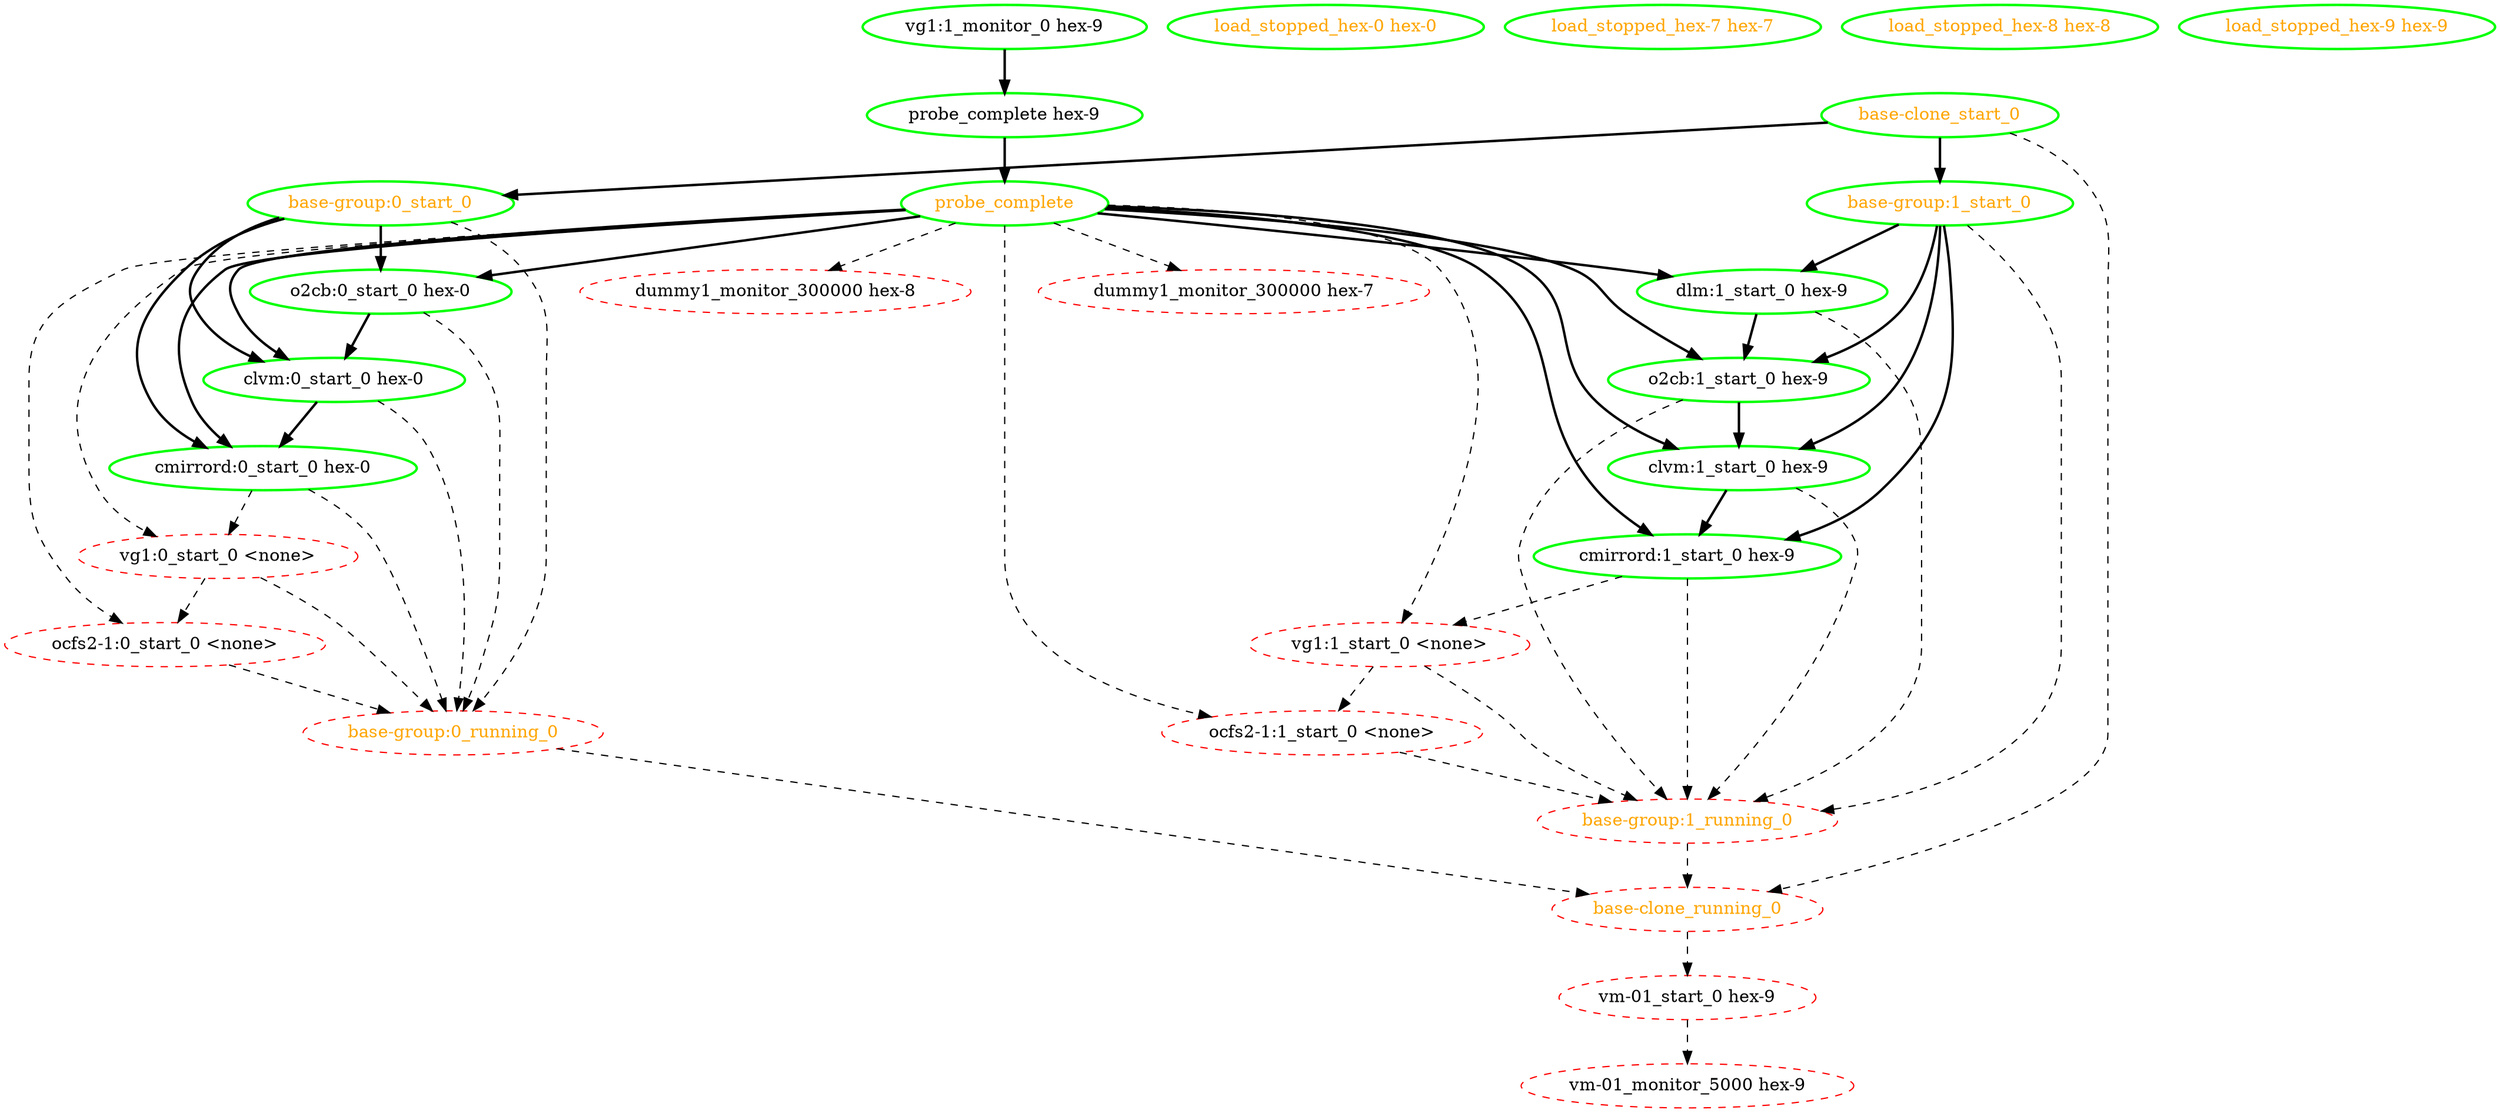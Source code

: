 digraph "g" {
"base-clone_running_0" -> "vm-01_start_0 hex-9" [ style = dashed]
"base-clone_running_0" [ style=dashed color="red" fontcolor="orange"]
"base-clone_start_0" -> "base-clone_running_0" [ style = dashed]
"base-clone_start_0" -> "base-group:0_start_0" [ style = bold]
"base-clone_start_0" -> "base-group:1_start_0" [ style = bold]
"base-clone_start_0" [ style=bold color="green" fontcolor="orange"]
"base-group:0_running_0" -> "base-clone_running_0" [ style = dashed]
"base-group:0_running_0" [ style=dashed color="red" fontcolor="orange"]
"base-group:0_start_0" -> "base-group:0_running_0" [ style = dashed]
"base-group:0_start_0" -> "clvm:0_start_0 hex-0" [ style = bold]
"base-group:0_start_0" -> "cmirrord:0_start_0 hex-0" [ style = bold]
"base-group:0_start_0" -> "o2cb:0_start_0 hex-0" [ style = bold]
"base-group:0_start_0" [ style=bold color="green" fontcolor="orange"]
"base-group:1_running_0" -> "base-clone_running_0" [ style = dashed]
"base-group:1_running_0" [ style=dashed color="red" fontcolor="orange"]
"base-group:1_start_0" -> "base-group:1_running_0" [ style = dashed]
"base-group:1_start_0" -> "clvm:1_start_0 hex-9" [ style = bold]
"base-group:1_start_0" -> "cmirrord:1_start_0 hex-9" [ style = bold]
"base-group:1_start_0" -> "dlm:1_start_0 hex-9" [ style = bold]
"base-group:1_start_0" -> "o2cb:1_start_0 hex-9" [ style = bold]
"base-group:1_start_0" [ style=bold color="green" fontcolor="orange"]
"clvm:0_start_0 hex-0" -> "base-group:0_running_0" [ style = dashed]
"clvm:0_start_0 hex-0" -> "cmirrord:0_start_0 hex-0" [ style = bold]
"clvm:0_start_0 hex-0" [ style=bold color="green" fontcolor="black"]
"clvm:1_start_0 hex-9" -> "base-group:1_running_0" [ style = dashed]
"clvm:1_start_0 hex-9" -> "cmirrord:1_start_0 hex-9" [ style = bold]
"clvm:1_start_0 hex-9" [ style=bold color="green" fontcolor="black"]
"cmirrord:0_start_0 hex-0" -> "base-group:0_running_0" [ style = dashed]
"cmirrord:0_start_0 hex-0" -> "vg1:0_start_0 <none>" [ style = dashed]
"cmirrord:0_start_0 hex-0" [ style=bold color="green" fontcolor="black"]
"cmirrord:1_start_0 hex-9" -> "base-group:1_running_0" [ style = dashed]
"cmirrord:1_start_0 hex-9" -> "vg1:1_start_0 <none>" [ style = dashed]
"cmirrord:1_start_0 hex-9" [ style=bold color="green" fontcolor="black"]
"dlm:1_start_0 hex-9" -> "base-group:1_running_0" [ style = dashed]
"dlm:1_start_0 hex-9" -> "o2cb:1_start_0 hex-9" [ style = bold]
"dlm:1_start_0 hex-9" [ style=bold color="green" fontcolor="black"]
"dummy1_monitor_300000 hex-7" [ style=dashed color="red" fontcolor="black"]
"dummy1_monitor_300000 hex-8" [ style=dashed color="red" fontcolor="black"]
"load_stopped_hex-0 hex-0" [ style=bold color="green" fontcolor="orange"]
"load_stopped_hex-7 hex-7" [ style=bold color="green" fontcolor="orange"]
"load_stopped_hex-8 hex-8" [ style=bold color="green" fontcolor="orange"]
"load_stopped_hex-9 hex-9" [ style=bold color="green" fontcolor="orange"]
"o2cb:0_start_0 hex-0" -> "base-group:0_running_0" [ style = dashed]
"o2cb:0_start_0 hex-0" -> "clvm:0_start_0 hex-0" [ style = bold]
"o2cb:0_start_0 hex-0" [ style=bold color="green" fontcolor="black"]
"o2cb:1_start_0 hex-9" -> "base-group:1_running_0" [ style = dashed]
"o2cb:1_start_0 hex-9" -> "clvm:1_start_0 hex-9" [ style = bold]
"o2cb:1_start_0 hex-9" [ style=bold color="green" fontcolor="black"]
"ocfs2-1:0_start_0 <none>" -> "base-group:0_running_0" [ style = dashed]
"ocfs2-1:0_start_0 <none>" [ style=dashed color="red" fontcolor="black"]
"ocfs2-1:1_start_0 <none>" -> "base-group:1_running_0" [ style = dashed]
"ocfs2-1:1_start_0 <none>" [ style=dashed color="red" fontcolor="black"]
"probe_complete hex-9" -> "probe_complete" [ style = bold]
"probe_complete hex-9" [ style=bold color="green" fontcolor="black"]
"probe_complete" -> "clvm:0_start_0 hex-0" [ style = bold]
"probe_complete" -> "clvm:1_start_0 hex-9" [ style = bold]
"probe_complete" -> "cmirrord:0_start_0 hex-0" [ style = bold]
"probe_complete" -> "cmirrord:1_start_0 hex-9" [ style = bold]
"probe_complete" -> "dlm:1_start_0 hex-9" [ style = bold]
"probe_complete" -> "dummy1_monitor_300000 hex-7" [ style = dashed]
"probe_complete" -> "dummy1_monitor_300000 hex-8" [ style = dashed]
"probe_complete" -> "o2cb:0_start_0 hex-0" [ style = bold]
"probe_complete" -> "o2cb:1_start_0 hex-9" [ style = bold]
"probe_complete" -> "ocfs2-1:0_start_0 <none>" [ style = dashed]
"probe_complete" -> "ocfs2-1:1_start_0 <none>" [ style = dashed]
"probe_complete" -> "vg1:0_start_0 <none>" [ style = dashed]
"probe_complete" -> "vg1:1_start_0 <none>" [ style = dashed]
"probe_complete" [ style=bold color="green" fontcolor="orange"]
"vg1:0_start_0 <none>" -> "base-group:0_running_0" [ style = dashed]
"vg1:0_start_0 <none>" -> "ocfs2-1:0_start_0 <none>" [ style = dashed]
"vg1:0_start_0 <none>" [ style=dashed color="red" fontcolor="black"]
"vg1:1_monitor_0 hex-9" -> "probe_complete hex-9" [ style = bold]
"vg1:1_monitor_0 hex-9" [ style=bold color="green" fontcolor="black"]
"vg1:1_start_0 <none>" -> "base-group:1_running_0" [ style = dashed]
"vg1:1_start_0 <none>" -> "ocfs2-1:1_start_0 <none>" [ style = dashed]
"vg1:1_start_0 <none>" [ style=dashed color="red" fontcolor="black"]
"vm-01_monitor_5000 hex-9" [ style=dashed color="red" fontcolor="black"]
"vm-01_start_0 hex-9" -> "vm-01_monitor_5000 hex-9" [ style = dashed]
"vm-01_start_0 hex-9" [ style=dashed color="red" fontcolor="black"]
}
